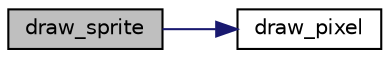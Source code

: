 digraph "draw_sprite"
{
 // LATEX_PDF_SIZE
  edge [fontname="Helvetica",fontsize="10",labelfontname="Helvetica",labelfontsize="10"];
  node [fontname="Helvetica",fontsize="10",shape=record];
  rankdir="LR";
  Node1 [label="draw_sprite",height=0.2,width=0.4,color="black", fillcolor="grey75", style="filled", fontcolor="black",tooltip="Draw a xpm to the screen at a specific coordinate."];
  Node1 -> Node2 [color="midnightblue",fontsize="10",style="solid",fontname="Helvetica"];
  Node2 [label="draw_pixel",height=0.2,width=0.4,color="black", fillcolor="white", style="filled",URL="$group__video.html#gaa75d96618132cccec2c977ae043d31fe",tooltip="Draw a pixel to the screen."];
}
